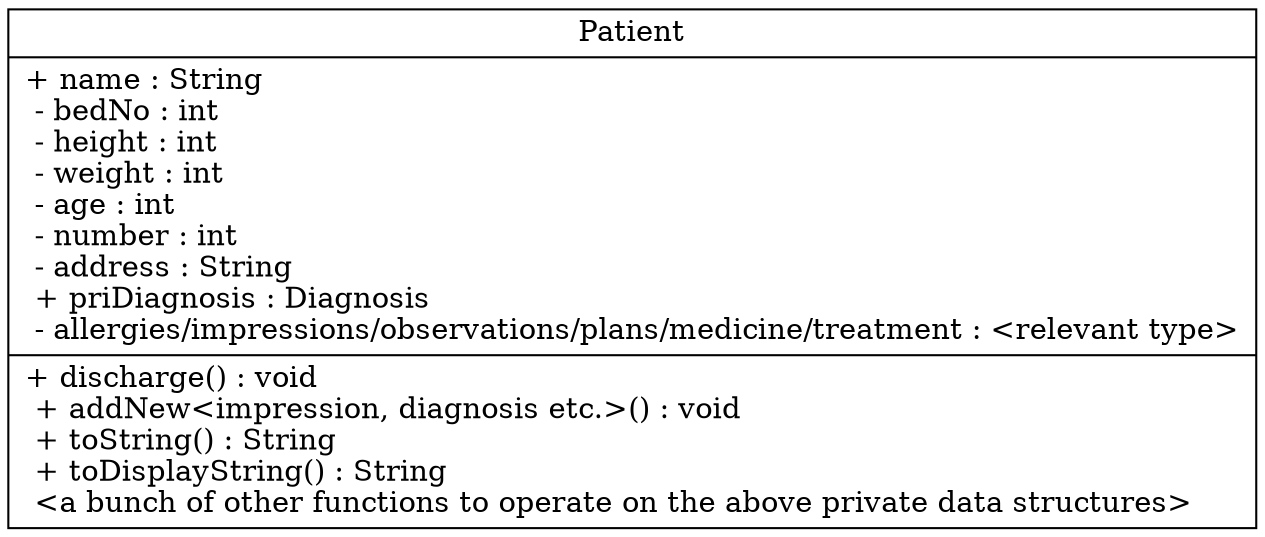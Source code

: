 digraph main {

  graph [
    splines = ortho
  ]

  node [
    shape = "record"
  ]

  //data indexed by integers for quick, unambiguous access
  //separately provide the ability to search by various fields
  //toString() for data format
  //toDataString() for display format (GUI)
  Patient [
    label = "{Patient
    |+ name : String\l
    - bedNo : int\l
    - height : int\l
    - weight : int\l
    - age : int\l
    - number : int\l
    - address : String\l
    + priDiagnosis : Diagnosis\l
    - allergies/impressions/observations/plans/medicine/treatment : \<relevant type\>\l
    |+ discharge() : void\l
    + addNew\<impression, diagnosis etc.\>() : void\l
    + toString() : String\l
    + toDisplayString() : String\l
    \<a bunch of other functions to operate on the above private data structures\>\l
    }"
  ]

  //references

  edge [
    arrowhead = "vee"
  ]

  //subclass relations

  edge [
    arrowhead = "empty"
  ]
}
